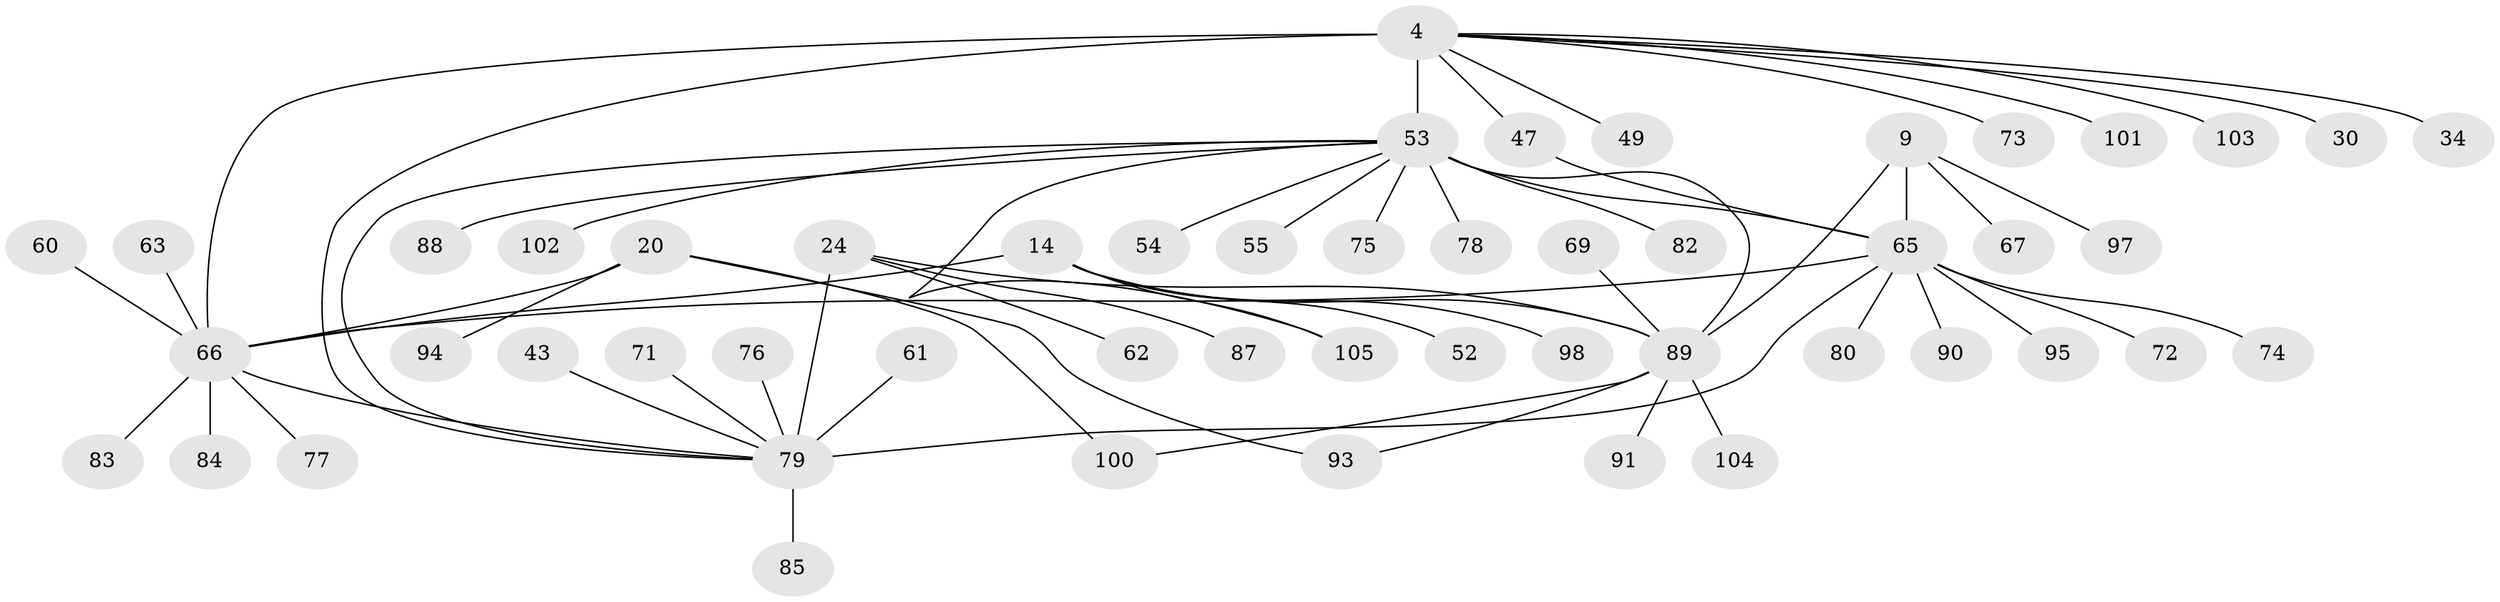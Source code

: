 // original degree distribution, {5: 0.05714285714285714, 13: 0.009523809523809525, 10: 0.01904761904761905, 9: 0.02857142857142857, 8: 0.047619047619047616, 6: 0.02857142857142857, 7: 0.047619047619047616, 11: 0.009523809523809525, 2: 0.2, 1: 0.5238095238095238, 3: 0.02857142857142857}
// Generated by graph-tools (version 1.1) at 2025/57/03/04/25 21:57:32]
// undirected, 52 vertices, 62 edges
graph export_dot {
graph [start="1"]
  node [color=gray90,style=filled];
  4 [super="+3"];
  9 [super="+7"];
  14 [super="+12"];
  20 [super="+19"];
  24 [super="+21"];
  30 [super="+29"];
  34;
  43;
  47;
  49;
  52;
  53 [super="+45+42+2+5+33+41"];
  54;
  55;
  60 [super="+50"];
  61;
  62;
  63;
  65 [super="+10"];
  66 [super="+32+38+51+57"];
  67 [super="+35"];
  69 [super="+59"];
  71 [super="+40"];
  72;
  73;
  74;
  75;
  76;
  77;
  78;
  79 [super="+48+68"];
  80;
  82 [super="+70"];
  83;
  84;
  85;
  87;
  88;
  89 [super="+11+15+44+46"];
  90;
  91;
  93 [super="+31"];
  94;
  95 [super="+81"];
  97;
  98 [super="+92"];
  100 [super="+96+99"];
  101 [super="+36"];
  102;
  103;
  104;
  105;
  4 -- 47;
  4 -- 34;
  4 -- 103;
  4 -- 73;
  4 -- 49;
  4 -- 53 [weight=7];
  4 -- 30;
  4 -- 101;
  4 -- 66;
  4 -- 79 [weight=2];
  9 -- 97;
  9 -- 67;
  9 -- 89;
  9 -- 65 [weight=6];
  14 -- 52;
  14 -- 105;
  14 -- 98;
  14 -- 89 [weight=6];
  14 -- 66;
  20 -- 94;
  20 -- 93;
  20 -- 100;
  20 -- 66 [weight=6];
  24 -- 62;
  24 -- 87;
  24 -- 89;
  24 -- 79 [weight=6];
  43 -- 79;
  47 -- 65;
  53 -- 102;
  53 -- 78;
  53 -- 54;
  53 -- 55;
  53 -- 82;
  53 -- 88;
  53 -- 105;
  53 -- 75;
  53 -- 79 [weight=2];
  53 -- 89 [weight=2];
  53 -- 65;
  60 -- 66;
  61 -- 79;
  63 -- 66;
  65 -- 66 [weight=2];
  65 -- 72;
  65 -- 74;
  65 -- 80;
  65 -- 79;
  65 -- 90;
  65 -- 95;
  66 -- 77;
  66 -- 84;
  66 -- 83;
  66 -- 79;
  69 -- 89;
  71 -- 79;
  76 -- 79;
  79 -- 85;
  89 -- 104;
  89 -- 100;
  89 -- 91;
  89 -- 93;
}
